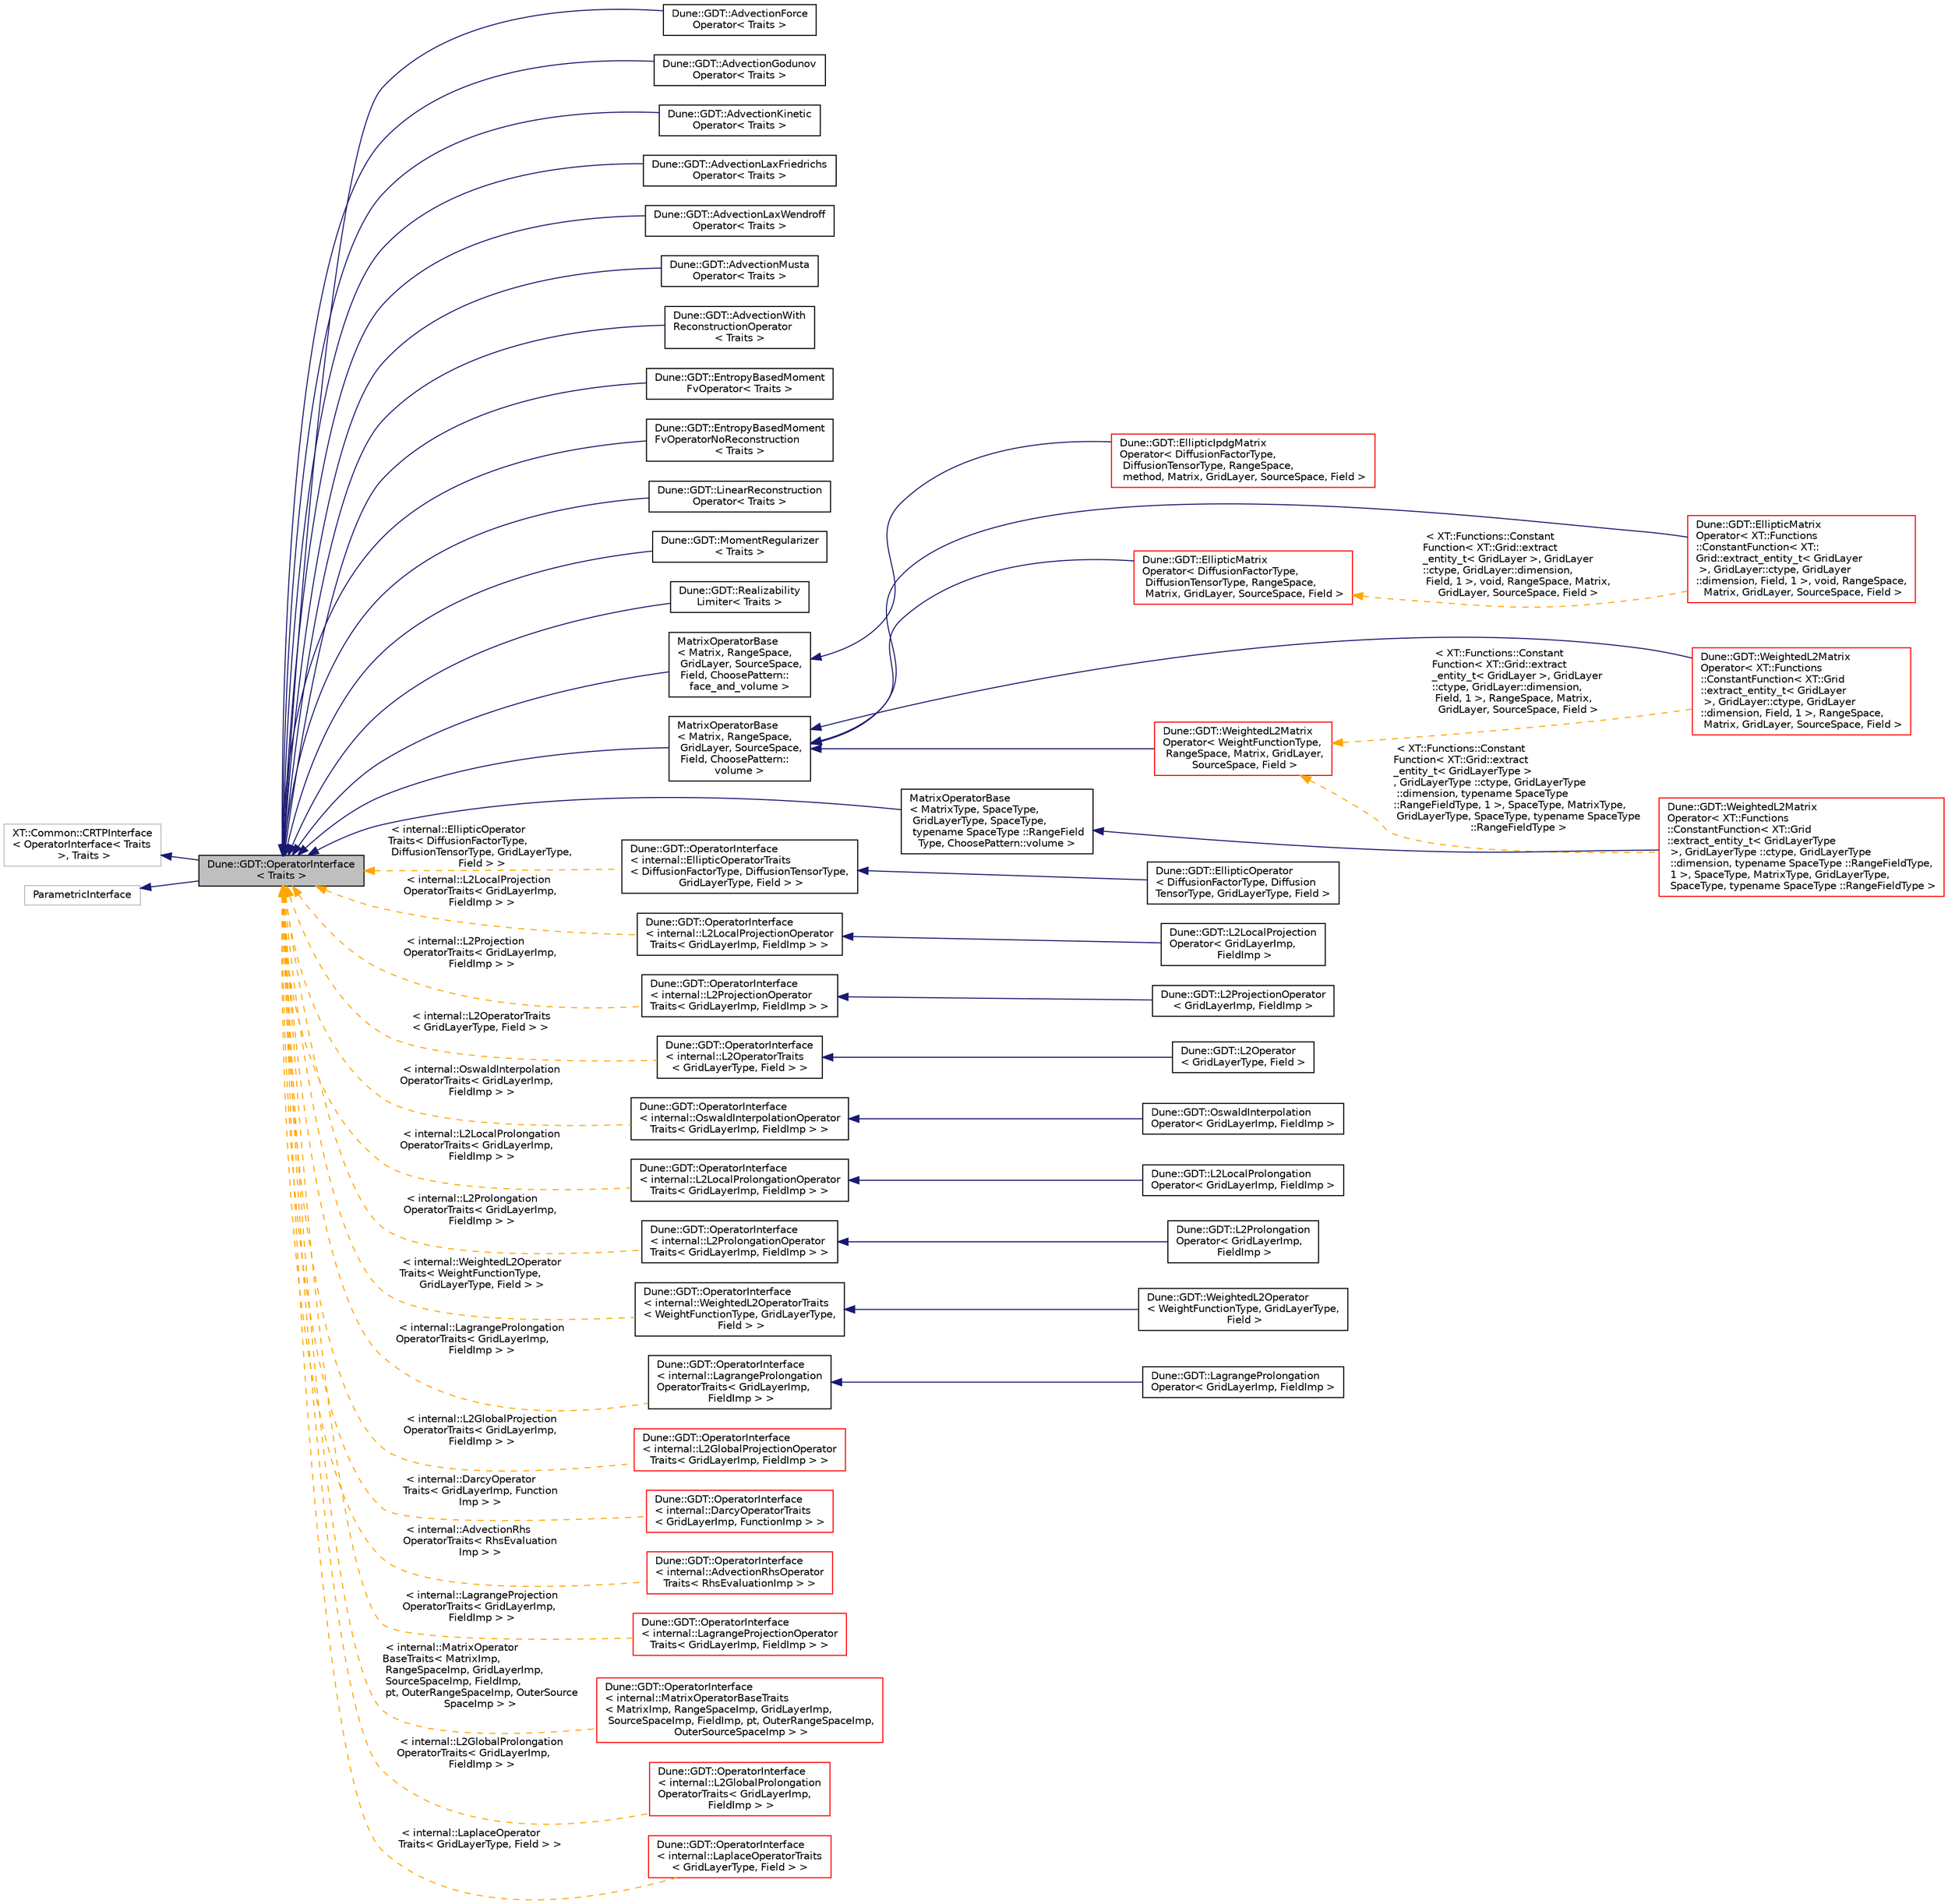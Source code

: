 digraph "Dune::GDT::OperatorInterface&lt; Traits &gt;"
{
  edge [fontname="Helvetica",fontsize="10",labelfontname="Helvetica",labelfontsize="10"];
  node [fontname="Helvetica",fontsize="10",shape=record];
  rankdir="LR";
  Node0 [label="Dune::GDT::OperatorInterface\l\< Traits \>",height=0.2,width=0.4,color="black", fillcolor="grey75", style="filled", fontcolor="black"];
  Node1 -> Node0 [dir="back",color="midnightblue",fontsize="10",style="solid",fontname="Helvetica"];
  Node1 [label="XT::Common::CRTPInterface\l\< OperatorInterface\< Traits\l \>, Traits \>",height=0.2,width=0.4,color="grey75", fillcolor="white", style="filled"];
  Node2 -> Node0 [dir="back",color="midnightblue",fontsize="10",style="solid",fontname="Helvetica"];
  Node2 [label="ParametricInterface",height=0.2,width=0.4,color="grey75", fillcolor="white", style="filled"];
  Node0 -> Node3 [dir="back",color="midnightblue",fontsize="10",style="solid",fontname="Helvetica"];
  Node3 [label="Dune::GDT::AdvectionForce\lOperator\< Traits \>",height=0.2,width=0.4,color="black", fillcolor="white", style="filled",URL="$a01836.html"];
  Node0 -> Node4 [dir="back",color="midnightblue",fontsize="10",style="solid",fontname="Helvetica"];
  Node4 [label="Dune::GDT::AdvectionGodunov\lOperator\< Traits \>",height=0.2,width=0.4,color="black", fillcolor="white", style="filled",URL="$a01844.html"];
  Node0 -> Node5 [dir="back",color="midnightblue",fontsize="10",style="solid",fontname="Helvetica"];
  Node5 [label="Dune::GDT::AdvectionKinetic\lOperator\< Traits \>",height=0.2,width=0.4,color="black", fillcolor="white", style="filled",URL="$a01852.html"];
  Node0 -> Node6 [dir="back",color="midnightblue",fontsize="10",style="solid",fontname="Helvetica"];
  Node6 [label="Dune::GDT::AdvectionLaxFriedrichs\lOperator\< Traits \>",height=0.2,width=0.4,color="black", fillcolor="white", style="filled",URL="$a01860.html"];
  Node0 -> Node7 [dir="back",color="midnightblue",fontsize="10",style="solid",fontname="Helvetica"];
  Node7 [label="Dune::GDT::AdvectionLaxWendroff\lOperator\< Traits \>",height=0.2,width=0.4,color="black", fillcolor="white", style="filled",URL="$a01868.html"];
  Node0 -> Node8 [dir="back",color="midnightblue",fontsize="10",style="solid",fontname="Helvetica"];
  Node8 [label="Dune::GDT::AdvectionMusta\lOperator\< Traits \>",height=0.2,width=0.4,color="black", fillcolor="white", style="filled",URL="$a01876.html"];
  Node0 -> Node9 [dir="back",color="midnightblue",fontsize="10",style="solid",fontname="Helvetica"];
  Node9 [label="Dune::GDT::AdvectionWith\lReconstructionOperator\l\< Traits \>",height=0.2,width=0.4,color="black", fillcolor="white", style="filled",URL="$a02092.html"];
  Node0 -> Node10 [dir="back",color="midnightblue",fontsize="10",style="solid",fontname="Helvetica"];
  Node10 [label="Dune::GDT::EntropyBasedMoment\lFvOperator\< Traits \>",height=0.2,width=0.4,color="black", fillcolor="white", style="filled",URL="$a01960.html"];
  Node0 -> Node11 [dir="back",color="midnightblue",fontsize="10",style="solid",fontname="Helvetica"];
  Node11 [label="Dune::GDT::EntropyBasedMoment\lFvOperatorNoReconstruction\l\< Traits \>",height=0.2,width=0.4,color="black", fillcolor="white", style="filled",URL="$a01956.html"];
  Node0 -> Node12 [dir="back",color="midnightblue",fontsize="10",style="solid",fontname="Helvetica"];
  Node12 [label="Dune::GDT::LinearReconstruction\lOperator\< Traits \>",height=0.2,width=0.4,color="black", fillcolor="white", style="filled",URL="$a02028.html"];
  Node0 -> Node13 [dir="back",color="midnightblue",fontsize="10",style="solid",fontname="Helvetica"];
  Node13 [label="Dune::GDT::MomentRegularizer\l\< Traits \>",height=0.2,width=0.4,color="black", fillcolor="white", style="filled",URL="$a01948.html"];
  Node0 -> Node14 [dir="back",color="midnightblue",fontsize="10",style="solid",fontname="Helvetica"];
  Node14 [label="Dune::GDT::Realizability\lLimiter\< Traits \>",height=0.2,width=0.4,color="black", fillcolor="white", style="filled",URL="$a01936.html"];
  Node0 -> Node15 [dir="back",color="midnightblue",fontsize="10",style="solid",fontname="Helvetica"];
  Node15 [label="MatrixOperatorBase\l\< Matrix, RangeSpace,\l GridLayer, SourceSpace,\l Field, ChoosePattern::\lface_and_volume \>",height=0.2,width=0.4,color="black", fillcolor="white", style="filled",URL="$a01744.html"];
  Node15 -> Node16 [dir="back",color="midnightblue",fontsize="10",style="solid",fontname="Helvetica"];
  Node16 [label="Dune::GDT::EllipticIpdgMatrix\lOperator\< DiffusionFactorType,\l DiffusionTensorType, RangeSpace,\l method, Matrix, GridLayer, SourceSpace, Field \>",height=0.2,width=0.4,color="red", fillcolor="white", style="filled",URL="$a01792.html"];
  Node0 -> Node17 [dir="back",color="midnightblue",fontsize="10",style="solid",fontname="Helvetica"];
  Node17 [label="MatrixOperatorBase\l\< Matrix, RangeSpace,\l GridLayer, SourceSpace,\l Field, ChoosePattern::\lvolume \>",height=0.2,width=0.4,color="black", fillcolor="white", style="filled",URL="$a01744.html"];
  Node17 -> Node18 [dir="back",color="midnightblue",fontsize="10",style="solid",fontname="Helvetica"];
  Node18 [label="Dune::GDT::EllipticMatrix\lOperator\< DiffusionFactorType,\l DiffusionTensorType, RangeSpace,\l Matrix, GridLayer, SourceSpace, Field \>",height=0.2,width=0.4,color="red", fillcolor="white", style="filled",URL="$a01800.html"];
  Node18 -> Node19 [dir="back",color="orange",fontsize="10",style="dashed",label=" \< XT::Functions::Constant\lFunction\< XT::Grid::extract\l_entity_t\< GridLayer \>, GridLayer\l::ctype, GridLayer::dimension,\l Field, 1 \>, void, RangeSpace, Matrix,\l GridLayer, SourceSpace, Field \>" ,fontname="Helvetica"];
  Node19 [label="Dune::GDT::EllipticMatrix\lOperator\< XT::Functions\l::ConstantFunction\< XT::\lGrid::extract_entity_t\< GridLayer\l \>, GridLayer::ctype, GridLayer\l::dimension, Field, 1 \>, void, RangeSpace,\l Matrix, GridLayer, SourceSpace, Field \>",height=0.2,width=0.4,color="red", fillcolor="white", style="filled",URL="$a01800.html"];
  Node17 -> Node21 [dir="back",color="midnightblue",fontsize="10",style="solid",fontname="Helvetica"];
  Node21 [label="Dune::GDT::WeightedL2Matrix\lOperator\< WeightFunctionType,\l RangeSpace, Matrix, GridLayer,\l SourceSpace, Field \>",height=0.2,width=0.4,color="red", fillcolor="white", style="filled",URL="$a02184.html"];
  Node21 -> Node22 [dir="back",color="orange",fontsize="10",style="dashed",label=" \< XT::Functions::Constant\lFunction\< XT::Grid::extract\l_entity_t\< GridLayerType \>\l, GridLayerType ::ctype, GridLayerType\l ::dimension, typename SpaceType \l::RangeFieldType, 1 \>, SpaceType, MatrixType,\l GridLayerType, SpaceType, typename SpaceType\l ::RangeFieldType \>" ,fontname="Helvetica"];
  Node22 [label="Dune::GDT::WeightedL2Matrix\lOperator\< XT::Functions\l::ConstantFunction\< XT::Grid\l::extract_entity_t\< GridLayerType\l \>, GridLayerType ::ctype, GridLayerType\l ::dimension, typename SpaceType ::RangeFieldType,\l 1 \>, SpaceType, MatrixType, GridLayerType,\l SpaceType, typename SpaceType ::RangeFieldType \>",height=0.2,width=0.4,color="red", fillcolor="white", style="filled",URL="$a02184.html"];
  Node21 -> Node24 [dir="back",color="orange",fontsize="10",style="dashed",label=" \< XT::Functions::Constant\lFunction\< XT::Grid::extract\l_entity_t\< GridLayer \>, GridLayer\l::ctype, GridLayer::dimension,\l Field, 1 \>, RangeSpace, Matrix,\l GridLayer, SourceSpace, Field \>" ,fontname="Helvetica"];
  Node24 [label="Dune::GDT::WeightedL2Matrix\lOperator\< XT::Functions\l::ConstantFunction\< XT::Grid\l::extract_entity_t\< GridLayer\l \>, GridLayer::ctype, GridLayer\l::dimension, Field, 1 \>, RangeSpace,\l Matrix, GridLayer, SourceSpace, Field \>",height=0.2,width=0.4,color="red", fillcolor="white", style="filled",URL="$a02184.html"];
  Node17 -> Node19 [dir="back",color="midnightblue",fontsize="10",style="solid",fontname="Helvetica"];
  Node17 -> Node24 [dir="back",color="midnightblue",fontsize="10",style="solid",fontname="Helvetica"];
  Node0 -> Node26 [dir="back",color="midnightblue",fontsize="10",style="solid",fontname="Helvetica"];
  Node26 [label="MatrixOperatorBase\l\< MatrixType, SpaceType,\l GridLayerType, SpaceType,\l typename SpaceType ::RangeField\lType, ChoosePattern::volume \>",height=0.2,width=0.4,color="black", fillcolor="white", style="filled",URL="$a01744.html"];
  Node26 -> Node22 [dir="back",color="midnightblue",fontsize="10",style="solid",fontname="Helvetica"];
  Node0 -> Node27 [dir="back",color="orange",fontsize="10",style="dashed",label=" \< internal::EllipticOperator\lTraits\< DiffusionFactorType,\l DiffusionTensorType, GridLayerType,\l Field \> \>" ,fontname="Helvetica"];
  Node27 [label="Dune::GDT::OperatorInterface\l\< internal::EllipticOperatorTraits\l\< DiffusionFactorType, DiffusionTensorType,\l GridLayerType, Field \> \>",height=0.2,width=0.4,color="black", fillcolor="white", style="filled",URL="$a02120.html"];
  Node27 -> Node28 [dir="back",color="midnightblue",fontsize="10",style="solid",fontname="Helvetica"];
  Node28 [label="Dune::GDT::EllipticOperator\l\< DiffusionFactorType, Diffusion\lTensorType, GridLayerType, Field \>",height=0.2,width=0.4,color="black", fillcolor="white", style="filled",URL="$a01804.html"];
  Node0 -> Node29 [dir="back",color="orange",fontsize="10",style="dashed",label=" \< internal::L2LocalProjection\lOperatorTraits\< GridLayerImp,\l FieldImp \> \>" ,fontname="Helvetica"];
  Node29 [label="Dune::GDT::OperatorInterface\l\< internal::L2LocalProjectionOperator\lTraits\< GridLayerImp, FieldImp \> \>",height=0.2,width=0.4,color="black", fillcolor="white", style="filled",URL="$a02120.html"];
  Node29 -> Node30 [dir="back",color="midnightblue",fontsize="10",style="solid",fontname="Helvetica"];
  Node30 [label="Dune::GDT::L2LocalProjection\lOperator\< GridLayerImp,\l FieldImp \>",height=0.2,width=0.4,color="black", fillcolor="white", style="filled",URL="$a02284.html"];
  Node0 -> Node31 [dir="back",color="orange",fontsize="10",style="dashed",label=" \< internal::L2Projection\lOperatorTraits\< GridLayerImp,\l FieldImp \> \>" ,fontname="Helvetica"];
  Node31 [label="Dune::GDT::OperatorInterface\l\< internal::L2ProjectionOperator\lTraits\< GridLayerImp, FieldImp \> \>",height=0.2,width=0.4,color="black", fillcolor="white", style="filled",URL="$a02120.html"];
  Node31 -> Node32 [dir="back",color="midnightblue",fontsize="10",style="solid",fontname="Helvetica"];
  Node32 [label="Dune::GDT::L2ProjectionOperator\l\< GridLayerImp, FieldImp \>",height=0.2,width=0.4,color="black", fillcolor="white", style="filled",URL="$a02304.html"];
  Node0 -> Node33 [dir="back",color="orange",fontsize="10",style="dashed",label=" \< internal::L2OperatorTraits\l\< GridLayerType, Field \> \>" ,fontname="Helvetica"];
  Node33 [label="Dune::GDT::OperatorInterface\l\< internal::L2OperatorTraits\l\< GridLayerType, Field \> \>",height=0.2,width=0.4,color="black", fillcolor="white", style="filled",URL="$a02120.html"];
  Node33 -> Node34 [dir="back",color="midnightblue",fontsize="10",style="solid",fontname="Helvetica"];
  Node34 [label="Dune::GDT::L2Operator\l\< GridLayerType, Field \>",height=0.2,width=0.4,color="black", fillcolor="white", style="filled",URL="$a02140.html"];
  Node0 -> Node35 [dir="back",color="orange",fontsize="10",style="dashed",label=" \< internal::OswaldInterpolation\lOperatorTraits\< GridLayerImp,\l FieldImp \> \>" ,fontname="Helvetica"];
  Node35 [label="Dune::GDT::OperatorInterface\l\< internal::OswaldInterpolationOperator\lTraits\< GridLayerImp, FieldImp \> \>",height=0.2,width=0.4,color="black", fillcolor="white", style="filled",URL="$a02120.html"];
  Node35 -> Node36 [dir="back",color="midnightblue",fontsize="10",style="solid",fontname="Helvetica"];
  Node36 [label="Dune::GDT::OswaldInterpolation\lOperator\< GridLayerImp, FieldImp \>",height=0.2,width=0.4,color="black", fillcolor="white", style="filled",URL="$a02172.html"];
  Node0 -> Node37 [dir="back",color="orange",fontsize="10",style="dashed",label=" \< internal::L2LocalProlongation\lOperatorTraits\< GridLayerImp,\l FieldImp \> \>" ,fontname="Helvetica"];
  Node37 [label="Dune::GDT::OperatorInterface\l\< internal::L2LocalProlongationOperator\lTraits\< GridLayerImp, FieldImp \> \>",height=0.2,width=0.4,color="black", fillcolor="white", style="filled",URL="$a02120.html"];
  Node37 -> Node38 [dir="back",color="midnightblue",fontsize="10",style="solid",fontname="Helvetica"];
  Node38 [label="Dune::GDT::L2LocalProlongation\lOperator\< GridLayerImp, FieldImp \>",height=0.2,width=0.4,color="black", fillcolor="white", style="filled",URL="$a02360.html"];
  Node0 -> Node39 [dir="back",color="orange",fontsize="10",style="dashed",label=" \< internal::L2Prolongation\lOperatorTraits\< GridLayerImp,\l FieldImp \> \>" ,fontname="Helvetica"];
  Node39 [label="Dune::GDT::OperatorInterface\l\< internal::L2ProlongationOperator\lTraits\< GridLayerImp, FieldImp \> \>",height=0.2,width=0.4,color="black", fillcolor="white", style="filled",URL="$a02120.html"];
  Node39 -> Node40 [dir="back",color="midnightblue",fontsize="10",style="solid",fontname="Helvetica"];
  Node40 [label="Dune::GDT::L2Prolongation\lOperator\< GridLayerImp,\l FieldImp \>",height=0.2,width=0.4,color="black", fillcolor="white", style="filled",URL="$a02372.html"];
  Node0 -> Node41 [dir="back",color="orange",fontsize="10",style="dashed",label=" \< internal::WeightedL2Operator\lTraits\< WeightFunctionType,\l GridLayerType, Field \> \>" ,fontname="Helvetica"];
  Node41 [label="Dune::GDT::OperatorInterface\l\< internal::WeightedL2OperatorTraits\l\< WeightFunctionType, GridLayerType,\l Field \> \>",height=0.2,width=0.4,color="black", fillcolor="white", style="filled",URL="$a02120.html"];
  Node41 -> Node42 [dir="back",color="midnightblue",fontsize="10",style="solid",fontname="Helvetica"];
  Node42 [label="Dune::GDT::WeightedL2Operator\l\< WeightFunctionType, GridLayerType,\l Field \>",height=0.2,width=0.4,color="black", fillcolor="white", style="filled",URL="$a02188.html"];
  Node0 -> Node43 [dir="back",color="orange",fontsize="10",style="dashed",label=" \< internal::LagrangeProlongation\lOperatorTraits\< GridLayerImp,\l FieldImp \> \>" ,fontname="Helvetica"];
  Node43 [label="Dune::GDT::OperatorInterface\l\< internal::LagrangeProlongation\lOperatorTraits\< GridLayerImp,\l FieldImp \> \>",height=0.2,width=0.4,color="black", fillcolor="white", style="filled",URL="$a02120.html"];
  Node43 -> Node44 [dir="back",color="midnightblue",fontsize="10",style="solid",fontname="Helvetica"];
  Node44 [label="Dune::GDT::LagrangeProlongation\lOperator\< GridLayerImp, FieldImp \>",height=0.2,width=0.4,color="black", fillcolor="white", style="filled",URL="$a02404.html"];
  Node0 -> Node45 [dir="back",color="orange",fontsize="10",style="dashed",label=" \< internal::L2GlobalProjection\lOperatorTraits\< GridLayerImp,\l FieldImp \> \>" ,fontname="Helvetica"];
  Node45 [label="Dune::GDT::OperatorInterface\l\< internal::L2GlobalProjectionOperator\lTraits\< GridLayerImp, FieldImp \> \>",height=0.2,width=0.4,color="red", fillcolor="white", style="filled",URL="$a02120.html"];
  Node0 -> Node47 [dir="back",color="orange",fontsize="10",style="dashed",label=" \< internal::DarcyOperator\lTraits\< GridLayerImp, Function\lImp \> \>" ,fontname="Helvetica"];
  Node47 [label="Dune::GDT::OperatorInterface\l\< internal::DarcyOperatorTraits\l\< GridLayerImp, FunctionImp \> \>",height=0.2,width=0.4,color="red", fillcolor="white", style="filled",URL="$a02120.html"];
  Node0 -> Node49 [dir="back",color="orange",fontsize="10",style="dashed",label=" \< internal::AdvectionRhs\lOperatorTraits\< RhsEvaluation\lImp \> \>" ,fontname="Helvetica"];
  Node49 [label="Dune::GDT::OperatorInterface\l\< internal::AdvectionRhsOperator\lTraits\< RhsEvaluationImp \> \>",height=0.2,width=0.4,color="red", fillcolor="white", style="filled",URL="$a02120.html"];
  Node0 -> Node51 [dir="back",color="orange",fontsize="10",style="dashed",label=" \< internal::LagrangeProjection\lOperatorTraits\< GridLayerImp,\l FieldImp \> \>" ,fontname="Helvetica"];
  Node51 [label="Dune::GDT::OperatorInterface\l\< internal::LagrangeProjectionOperator\lTraits\< GridLayerImp, FieldImp \> \>",height=0.2,width=0.4,color="red", fillcolor="white", style="filled",URL="$a02120.html"];
  Node0 -> Node53 [dir="back",color="orange",fontsize="10",style="dashed",label=" \< internal::MatrixOperator\lBaseTraits\< MatrixImp,\l RangeSpaceImp, GridLayerImp,\l SourceSpaceImp, FieldImp,\l pt, OuterRangeSpaceImp, OuterSource\lSpaceImp \> \>" ,fontname="Helvetica"];
  Node53 [label="Dune::GDT::OperatorInterface\l\< internal::MatrixOperatorBaseTraits\l\< MatrixImp, RangeSpaceImp, GridLayerImp,\l SourceSpaceImp, FieldImp, pt, OuterRangeSpaceImp,\l OuterSourceSpaceImp \> \>",height=0.2,width=0.4,color="red", fillcolor="white", style="filled",URL="$a02120.html"];
  Node0 -> Node58 [dir="back",color="orange",fontsize="10",style="dashed",label=" \< internal::L2GlobalProlongation\lOperatorTraits\< GridLayerImp,\l FieldImp \> \>" ,fontname="Helvetica"];
  Node58 [label="Dune::GDT::OperatorInterface\l\< internal::L2GlobalProlongation\lOperatorTraits\< GridLayerImp,\l FieldImp \> \>",height=0.2,width=0.4,color="red", fillcolor="white", style="filled",URL="$a02120.html"];
  Node0 -> Node60 [dir="back",color="orange",fontsize="10",style="dashed",label=" \< internal::LaplaceOperator\lTraits\< GridLayerType, Field \> \>" ,fontname="Helvetica"];
  Node60 [label="Dune::GDT::OperatorInterface\l\< internal::LaplaceOperatorTraits\l\< GridLayerType, Field \> \>",height=0.2,width=0.4,color="red", fillcolor="white", style="filled",URL="$a02120.html"];
}
